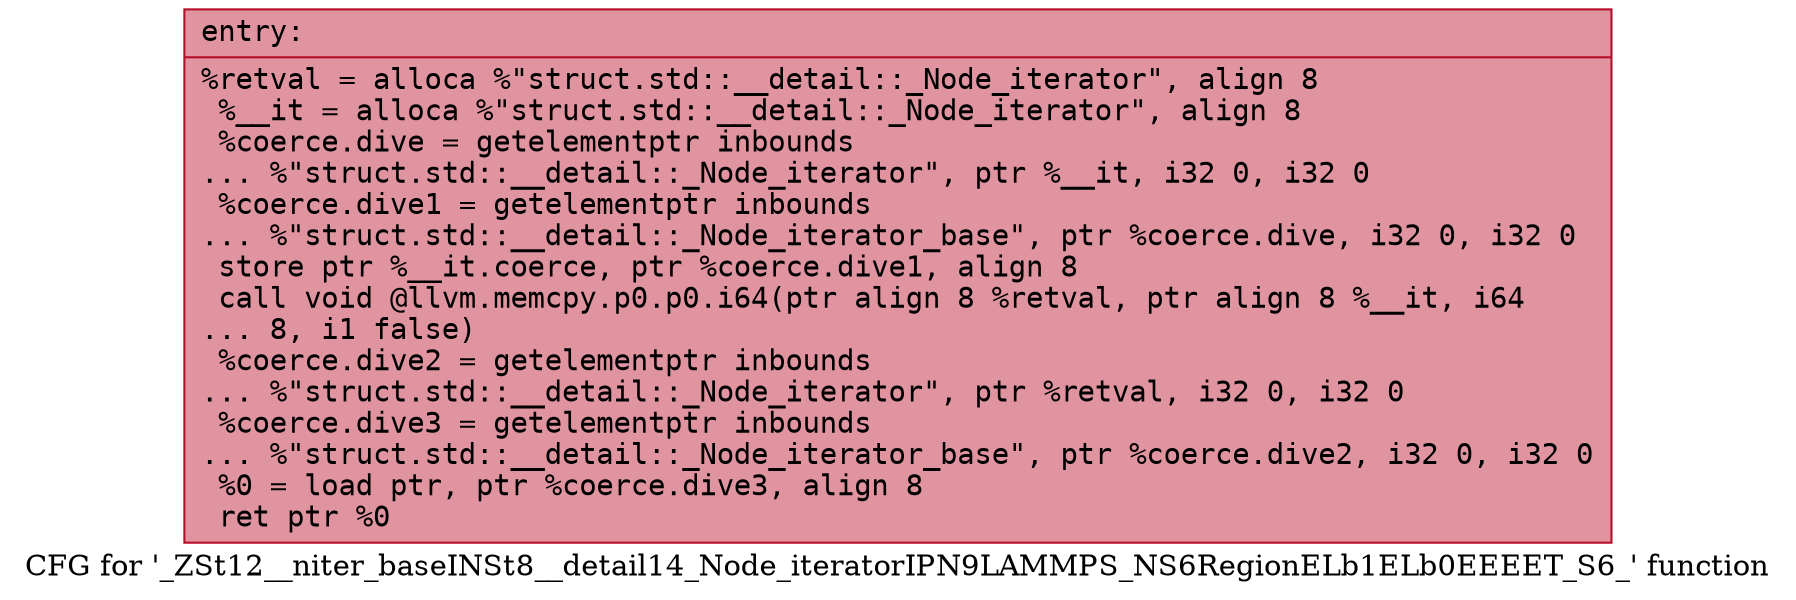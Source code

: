 digraph "CFG for '_ZSt12__niter_baseINSt8__detail14_Node_iteratorIPN9LAMMPS_NS6RegionELb1ELb0EEEET_S6_' function" {
	label="CFG for '_ZSt12__niter_baseINSt8__detail14_Node_iteratorIPN9LAMMPS_NS6RegionELb1ELb0EEEET_S6_' function";

	Node0x561837facde0 [shape=record,color="#b70d28ff", style=filled, fillcolor="#b70d2870" fontname="Courier",label="{entry:\l|  %retval = alloca %\"struct.std::__detail::_Node_iterator\", align 8\l  %__it = alloca %\"struct.std::__detail::_Node_iterator\", align 8\l  %coerce.dive = getelementptr inbounds\l... %\"struct.std::__detail::_Node_iterator\", ptr %__it, i32 0, i32 0\l  %coerce.dive1 = getelementptr inbounds\l... %\"struct.std::__detail::_Node_iterator_base\", ptr %coerce.dive, i32 0, i32 0\l  store ptr %__it.coerce, ptr %coerce.dive1, align 8\l  call void @llvm.memcpy.p0.p0.i64(ptr align 8 %retval, ptr align 8 %__it, i64\l... 8, i1 false)\l  %coerce.dive2 = getelementptr inbounds\l... %\"struct.std::__detail::_Node_iterator\", ptr %retval, i32 0, i32 0\l  %coerce.dive3 = getelementptr inbounds\l... %\"struct.std::__detail::_Node_iterator_base\", ptr %coerce.dive2, i32 0, i32 0\l  %0 = load ptr, ptr %coerce.dive3, align 8\l  ret ptr %0\l}"];
}

